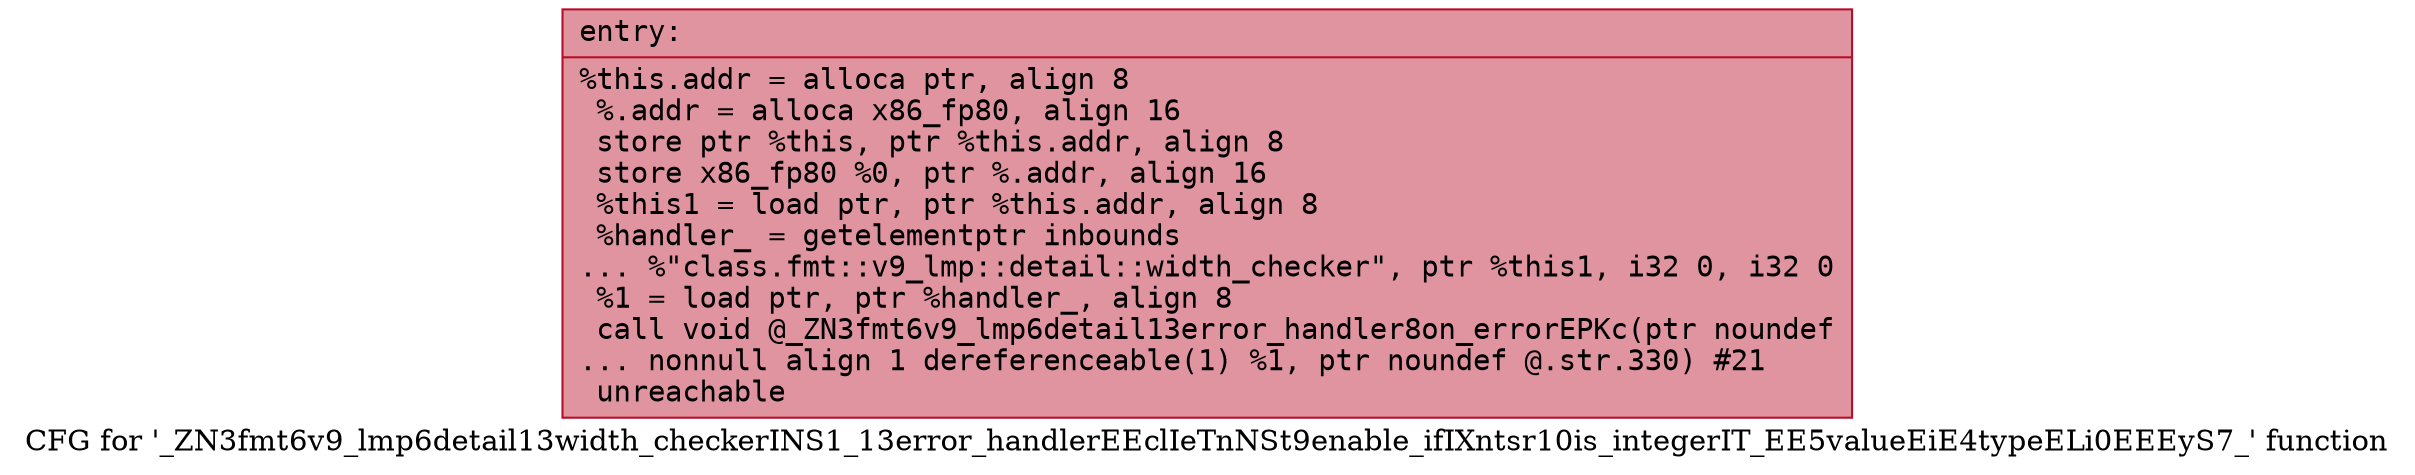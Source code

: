 digraph "CFG for '_ZN3fmt6v9_lmp6detail13width_checkerINS1_13error_handlerEEclIeTnNSt9enable_ifIXntsr10is_integerIT_EE5valueEiE4typeELi0EEEyS7_' function" {
	label="CFG for '_ZN3fmt6v9_lmp6detail13width_checkerINS1_13error_handlerEEclIeTnNSt9enable_ifIXntsr10is_integerIT_EE5valueEiE4typeELi0EEEyS7_' function";

	Node0x556bfeb23260 [shape=record,color="#b70d28ff", style=filled, fillcolor="#b70d2870" fontname="Courier",label="{entry:\l|  %this.addr = alloca ptr, align 8\l  %.addr = alloca x86_fp80, align 16\l  store ptr %this, ptr %this.addr, align 8\l  store x86_fp80 %0, ptr %.addr, align 16\l  %this1 = load ptr, ptr %this.addr, align 8\l  %handler_ = getelementptr inbounds\l... %\"class.fmt::v9_lmp::detail::width_checker\", ptr %this1, i32 0, i32 0\l  %1 = load ptr, ptr %handler_, align 8\l  call void @_ZN3fmt6v9_lmp6detail13error_handler8on_errorEPKc(ptr noundef\l... nonnull align 1 dereferenceable(1) %1, ptr noundef @.str.330) #21\l  unreachable\l}"];
}

